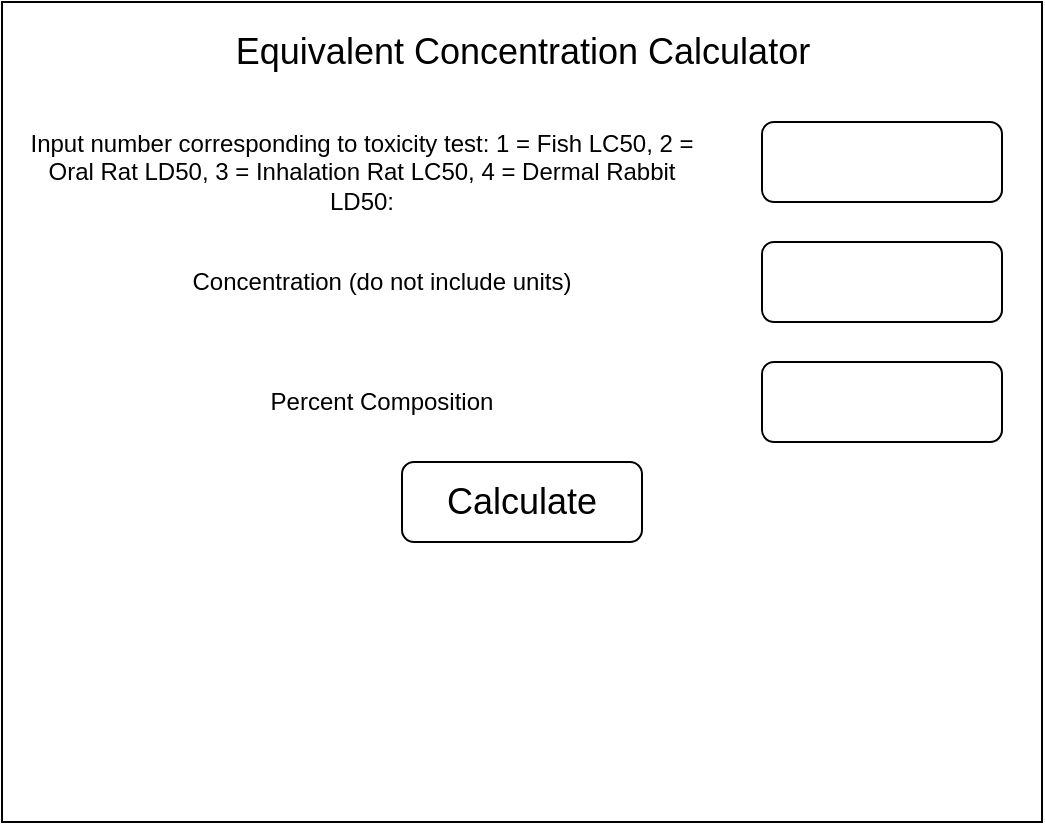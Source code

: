 <mxfile version="20.5.3" type="github">
  <diagram id="TzTWojON5OBYAdXxNTSG" name="Page-1">
    <mxGraphModel dx="1022" dy="444" grid="1" gridSize="10" guides="1" tooltips="1" connect="1" arrows="1" fold="1" page="1" pageScale="1" pageWidth="850" pageHeight="1100" math="0" shadow="0">
      <root>
        <mxCell id="0" />
        <mxCell id="1" parent="0" />
        <mxCell id="gQC99idY5nHxFl9WnmBx-1" value="" style="rounded=0;whiteSpace=wrap;html=1;" vertex="1" parent="1">
          <mxGeometry x="160" y="40" width="520" height="410" as="geometry" />
        </mxCell>
        <mxCell id="gQC99idY5nHxFl9WnmBx-2" value="&lt;font style=&quot;font-size: 18px;&quot;&gt;Equivalent Concentration Calculator&lt;/font&gt;" style="text;html=1;strokeColor=none;fillColor=none;align=center;verticalAlign=middle;whiteSpace=wrap;rounded=0;" vertex="1" parent="1">
          <mxGeometry x="257.5" y="50" width="325" height="30" as="geometry" />
        </mxCell>
        <mxCell id="gQC99idY5nHxFl9WnmBx-3" value="" style="rounded=1;whiteSpace=wrap;html=1;" vertex="1" parent="1">
          <mxGeometry x="540" y="100" width="120" height="40" as="geometry" />
        </mxCell>
        <mxCell id="gQC99idY5nHxFl9WnmBx-4" value="Input number corresponding to toxicity test: 1 = Fish LC50, 2 = Oral Rat LD50, 3 = Inhalation Rat LC50, 4 = Dermal Rabbit LD50:" style="text;html=1;strokeColor=none;fillColor=none;align=center;verticalAlign=middle;whiteSpace=wrap;rounded=0;" vertex="1" parent="1">
          <mxGeometry x="170" y="110" width="340" height="30" as="geometry" />
        </mxCell>
        <mxCell id="gQC99idY5nHxFl9WnmBx-5" value="Concentration (do not include units)" style="text;html=1;strokeColor=none;fillColor=none;align=center;verticalAlign=middle;whiteSpace=wrap;rounded=0;" vertex="1" parent="1">
          <mxGeometry x="170" y="165" width="360" height="30" as="geometry" />
        </mxCell>
        <mxCell id="gQC99idY5nHxFl9WnmBx-6" value="" style="rounded=1;whiteSpace=wrap;html=1;" vertex="1" parent="1">
          <mxGeometry x="540" y="160" width="120" height="40" as="geometry" />
        </mxCell>
        <mxCell id="gQC99idY5nHxFl9WnmBx-7" value="Percent Composition" style="text;html=1;strokeColor=none;fillColor=none;align=center;verticalAlign=middle;whiteSpace=wrap;rounded=0;" vertex="1" parent="1">
          <mxGeometry x="170" y="225" width="360" height="30" as="geometry" />
        </mxCell>
        <mxCell id="gQC99idY5nHxFl9WnmBx-8" value="" style="rounded=1;whiteSpace=wrap;html=1;" vertex="1" parent="1">
          <mxGeometry x="540" y="220" width="120" height="40" as="geometry" />
        </mxCell>
        <mxCell id="gQC99idY5nHxFl9WnmBx-10" value="Calculate" style="rounded=1;whiteSpace=wrap;html=1;fontSize=18;" vertex="1" parent="1">
          <mxGeometry x="360" y="270" width="120" height="40" as="geometry" />
        </mxCell>
      </root>
    </mxGraphModel>
  </diagram>
</mxfile>
